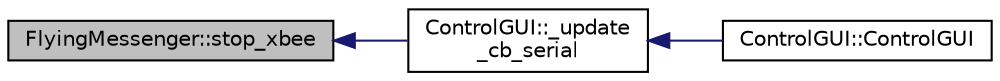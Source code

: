 digraph "FlyingMessenger::stop_xbee"
{
 // INTERACTIVE_SVG=YES
  edge [fontname="Helvetica",fontsize="10",labelfontname="Helvetica",labelfontsize="10"];
  node [fontname="Helvetica",fontsize="10",shape=record];
  rankdir="LR";
  Node49 [label="FlyingMessenger::stop_xbee",height=0.2,width=0.4,color="black", fillcolor="grey75", style="filled", fontcolor="black"];
  Node49 -> Node50 [dir="back",color="midnightblue",fontsize="10",style="solid",fontname="Helvetica"];
  Node50 [label="ControlGUI::_update\l_cb_serial",height=0.2,width=0.4,color="black", fillcolor="white", style="filled",URL="$class_control_g_u_i.html#ac1c2a324c056d78dae8e2a0123855dc1",tooltip="Updates the list of available communication devices on &#39;Serial&#39; frame combobox. "];
  Node50 -> Node51 [dir="back",color="midnightblue",fontsize="10",style="solid",fontname="Helvetica"];
  Node51 [label="ControlGUI::ControlGUI",height=0.2,width=0.4,color="black", fillcolor="white", style="filled",URL="$class_control_g_u_i.html#a3ac837dec598621fcdd71fd64ff013fd",tooltip="Constructor of a ControlGUI object. "];
}
